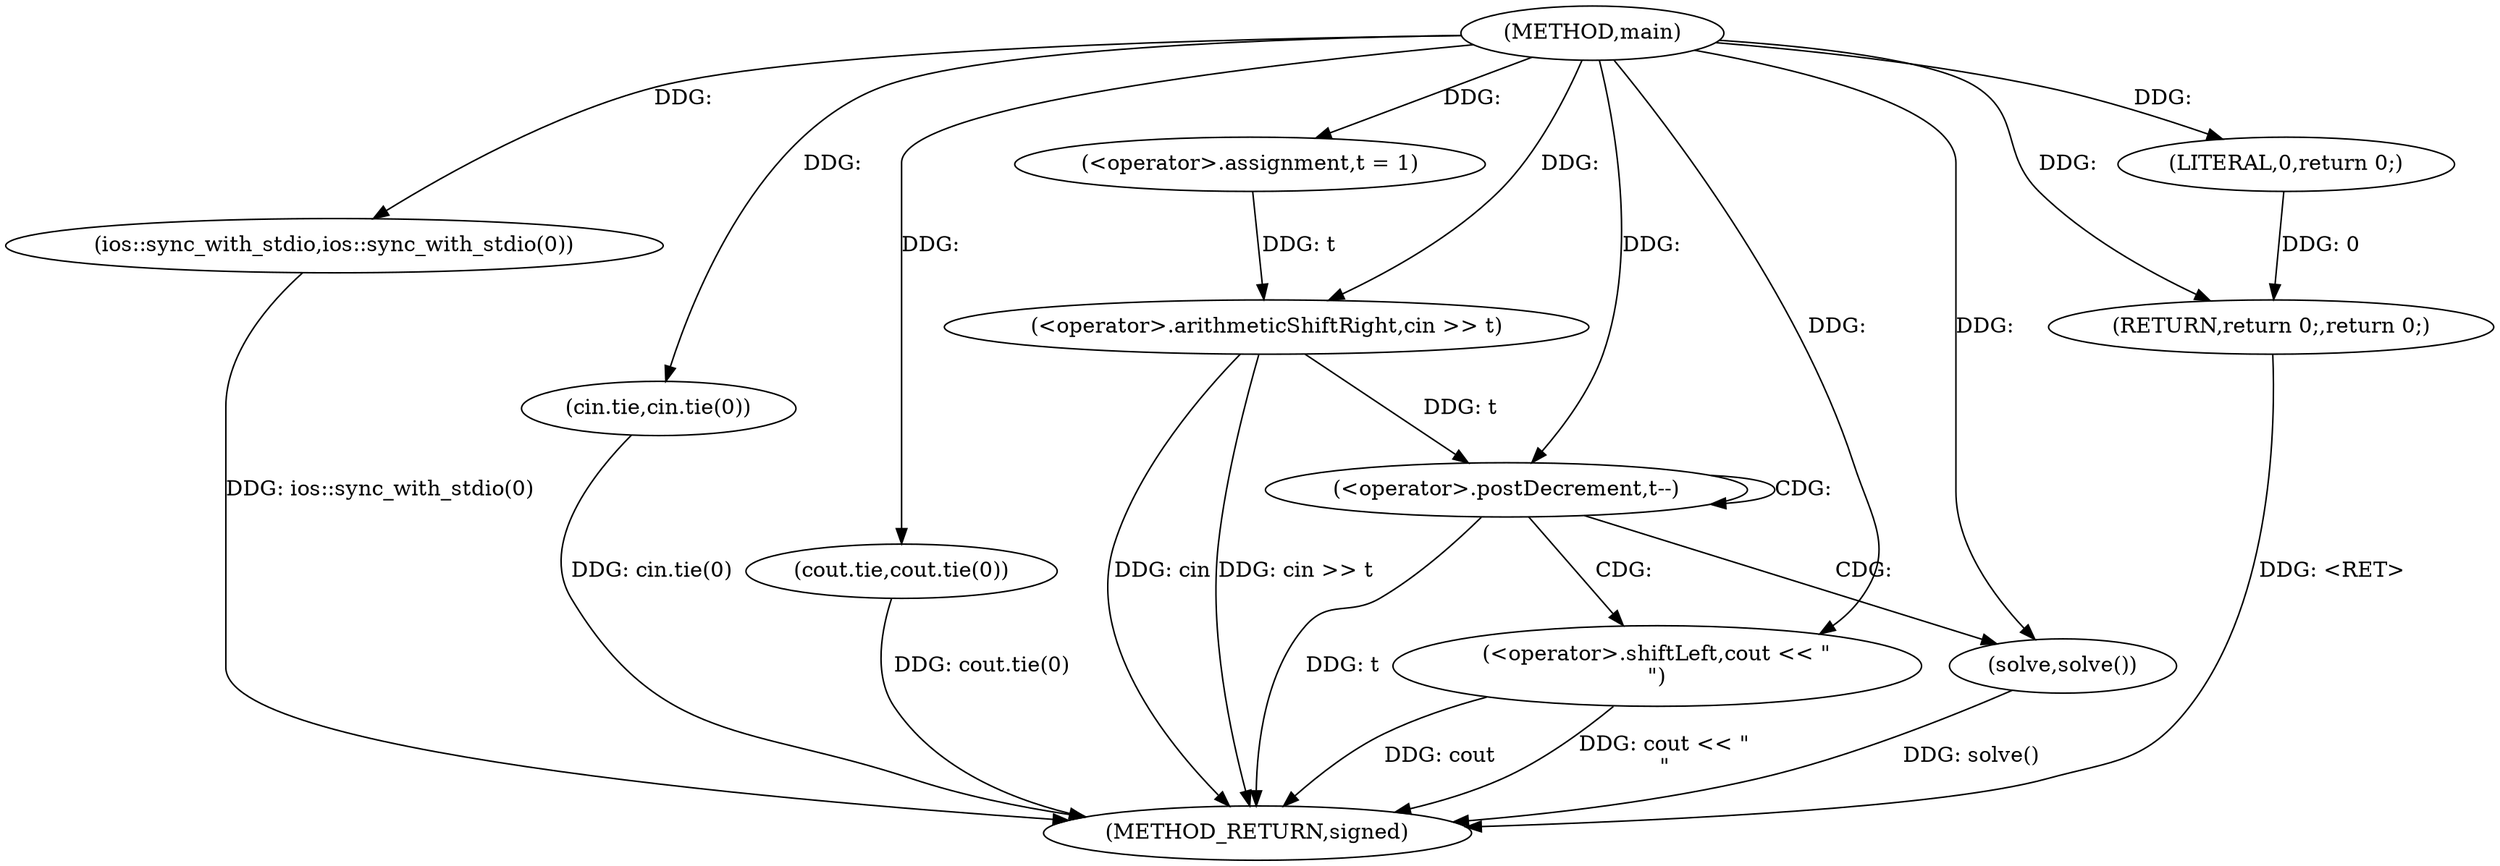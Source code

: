 digraph "main" {  
"1000247" [label = "(METHOD,main)" ]
"1000272" [label = "(METHOD_RETURN,signed)" ]
"1000249" [label = "(ios::sync_with_stdio,ios::sync_with_stdio(0))" ]
"1000251" [label = "(cin.tie,cin.tie(0))" ]
"1000253" [label = "(cout.tie,cout.tie(0))" ]
"1000256" [label = "(<operator>.assignment,t = 1)" ]
"1000259" [label = "(<operator>.arithmeticShiftRight,cin >> t)" ]
"1000270" [label = "(RETURN,return 0;,return 0;)" ]
"1000263" [label = "(<operator>.postDecrement,t--)" ]
"1000271" [label = "(LITERAL,0,return 0;)" ]
"1000266" [label = "(solve,solve())" ]
"1000267" [label = "(<operator>.shiftLeft,cout << \"\n\")" ]
  "1000249" -> "1000272"  [ label = "DDG: ios::sync_with_stdio(0)"] 
  "1000251" -> "1000272"  [ label = "DDG: cin.tie(0)"] 
  "1000253" -> "1000272"  [ label = "DDG: cout.tie(0)"] 
  "1000259" -> "1000272"  [ label = "DDG: cin >> t"] 
  "1000263" -> "1000272"  [ label = "DDG: t"] 
  "1000266" -> "1000272"  [ label = "DDG: solve()"] 
  "1000267" -> "1000272"  [ label = "DDG: cout << \"\n\""] 
  "1000270" -> "1000272"  [ label = "DDG: <RET>"] 
  "1000267" -> "1000272"  [ label = "DDG: cout"] 
  "1000259" -> "1000272"  [ label = "DDG: cin"] 
  "1000247" -> "1000256"  [ label = "DDG: "] 
  "1000271" -> "1000270"  [ label = "DDG: 0"] 
  "1000247" -> "1000270"  [ label = "DDG: "] 
  "1000247" -> "1000249"  [ label = "DDG: "] 
  "1000247" -> "1000251"  [ label = "DDG: "] 
  "1000247" -> "1000253"  [ label = "DDG: "] 
  "1000247" -> "1000259"  [ label = "DDG: "] 
  "1000256" -> "1000259"  [ label = "DDG: t"] 
  "1000247" -> "1000271"  [ label = "DDG: "] 
  "1000259" -> "1000263"  [ label = "DDG: t"] 
  "1000247" -> "1000263"  [ label = "DDG: "] 
  "1000247" -> "1000266"  [ label = "DDG: "] 
  "1000247" -> "1000267"  [ label = "DDG: "] 
  "1000263" -> "1000263"  [ label = "CDG: "] 
  "1000263" -> "1000267"  [ label = "CDG: "] 
  "1000263" -> "1000266"  [ label = "CDG: "] 
}
